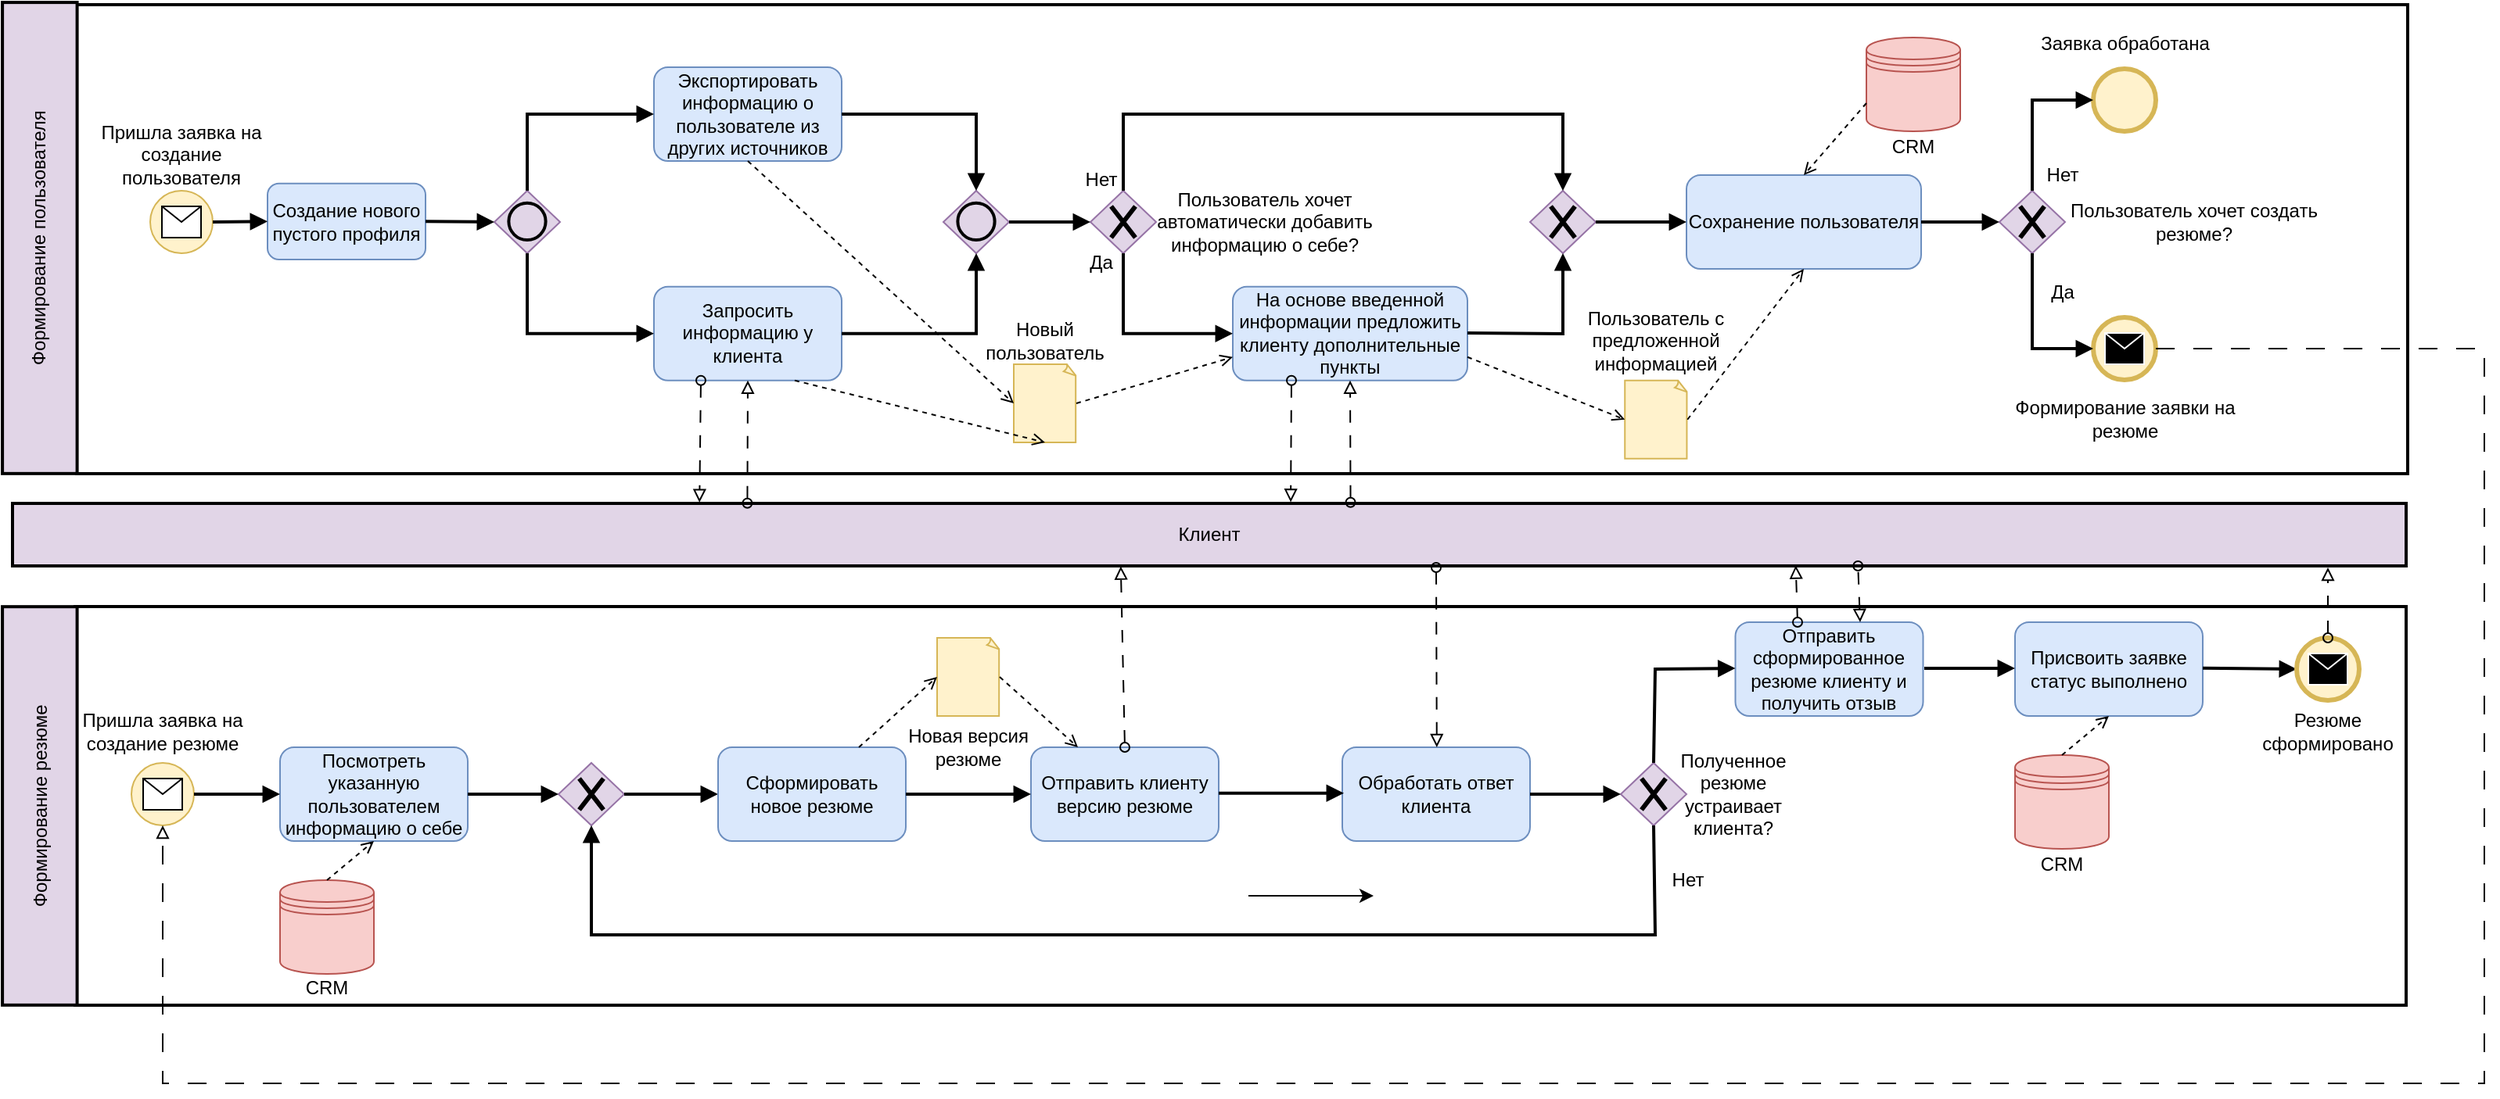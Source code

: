 <mxfile version="21.0.8" type="device"><diagram name="Page-1" id="_cXntDTNRPEep7a2FzPp"><mxGraphModel dx="1909" dy="1064" grid="1" gridSize="10" guides="1" tooltips="1" connect="1" arrows="1" fold="1" page="1" pageScale="1" pageWidth="850" pageHeight="1100" math="0" shadow="0"><root><mxCell id="0"/><mxCell id="1" parent="0"/><mxCell id="vEyE3_9pZiBSSuTvxv49-89" value="" style="rounded=0;whiteSpace=wrap;html=1;fillColor=none;strokeWidth=2;" vertex="1" parent="1"><mxGeometry x="71" y="80" width="1490" height="300" as="geometry"/></mxCell><mxCell id="vEyE3_9pZiBSSuTvxv49-10" value="" style="rhombus;whiteSpace=wrap;html=1;fillColor=#e1d5e7;strokeColor=#9673a6;" vertex="1" parent="1"><mxGeometry x="338" y="199" width="42" height="40" as="geometry"/></mxCell><mxCell id="A6S2aYvlykGqpmngJa8g-48" value="" style="rounded=0;whiteSpace=wrap;html=1;fillColor=none;strokeWidth=2;" parent="1" vertex="1"><mxGeometry x="70" y="465" width="1490" height="255" as="geometry"/></mxCell><mxCell id="A6S2aYvlykGqpmngJa8g-1" value="Клиент" style="rounded=0;whiteSpace=wrap;html=1;strokeWidth=2;fillColor=#e1d5e7;strokeColor=#000000;" parent="1" vertex="1"><mxGeometry x="30" y="399" width="1530" height="40" as="geometry"/></mxCell><mxCell id="A6S2aYvlykGqpmngJa8g-2" value="" style="ellipse;whiteSpace=wrap;html=1;aspect=fixed;fillColor=#fff2cc;strokeColor=#d6b656;" parent="1" vertex="1"><mxGeometry x="106" y="565" width="40" height="40" as="geometry"/></mxCell><mxCell id="A6S2aYvlykGqpmngJa8g-3" value="" style="shape=message;html=1;html=1;outlineConnect=0;labelPosition=center;verticalLabelPosition=bottom;align=center;verticalAlign=top;" parent="1" vertex="1"><mxGeometry x="113.5" y="575" width="25" height="20" as="geometry"/></mxCell><mxCell id="A6S2aYvlykGqpmngJa8g-5" value="Пришла заявка на создание резюме" style="text;html=1;strokeColor=none;fillColor=none;align=center;verticalAlign=middle;whiteSpace=wrap;rounded=0;" parent="1" vertex="1"><mxGeometry x="71" y="525" width="110" height="40" as="geometry"/></mxCell><mxCell id="A6S2aYvlykGqpmngJa8g-6" value="Посмотреть указанную пользователем информацию о себе" style="rounded=1;whiteSpace=wrap;html=1;fillColor=#dae8fc;strokeColor=#6c8ebf;" parent="1" vertex="1"><mxGeometry x="201" y="555" width="120" height="60" as="geometry"/></mxCell><mxCell id="A6S2aYvlykGqpmngJa8g-7" value="" style="endArrow=block;html=1;rounded=0;exitX=1;exitY=0.5;exitDx=0;exitDy=0;entryX=0;entryY=0.5;entryDx=0;entryDy=0;strokeWidth=2;endFill=1;" parent="1" source="A6S2aYvlykGqpmngJa8g-2" target="A6S2aYvlykGqpmngJa8g-6" edge="1"><mxGeometry width="50" height="50" relative="1" as="geometry"><mxPoint x="141" y="655" as="sourcePoint"/><mxPoint x="191" y="605" as="targetPoint"/></mxGeometry></mxCell><mxCell id="A6S2aYvlykGqpmngJa8g-9" value="" style="rhombus;whiteSpace=wrap;html=1;fillColor=#e1d5e7;strokeColor=#9673a6;" parent="1" vertex="1"><mxGeometry x="379" y="565" width="42" height="40" as="geometry"/></mxCell><mxCell id="A6S2aYvlykGqpmngJa8g-10" value="" style="endArrow=block;html=1;rounded=0;entryX=0;entryY=0.5;entryDx=0;entryDy=0;strokeWidth=2;endFill=1;exitX=1;exitY=0.5;exitDx=0;exitDy=0;" parent="1" source="A6S2aYvlykGqpmngJa8g-6" target="A6S2aYvlykGqpmngJa8g-9" edge="1"><mxGeometry width="50" height="50" relative="1" as="geometry"><mxPoint x="331" y="595" as="sourcePoint"/><mxPoint x="376" y="584.71" as="targetPoint"/></mxGeometry></mxCell><mxCell id="A6S2aYvlykGqpmngJa8g-11" value="" style="shape=umlDestroy;whiteSpace=wrap;html=1;strokeWidth=3;targetShapes=umlLifeline;" parent="1" vertex="1"><mxGeometry x="392.25" y="575" width="15.5" height="20" as="geometry"/></mxCell><mxCell id="A6S2aYvlykGqpmngJa8g-12" value="" style="endArrow=block;html=1;rounded=0;entryX=0;entryY=0.5;entryDx=0;entryDy=0;strokeWidth=2;endFill=1;" parent="1" target="A6S2aYvlykGqpmngJa8g-14" edge="1"><mxGeometry width="50" height="50" relative="1" as="geometry"><mxPoint x="421" y="585" as="sourcePoint"/><mxPoint x="479" y="584.58" as="targetPoint"/><Array as="points"><mxPoint x="451" y="585"/></Array></mxGeometry></mxCell><mxCell id="A6S2aYvlykGqpmngJa8g-14" value="Сформировать новое резюме" style="rounded=1;whiteSpace=wrap;html=1;fillColor=#dae8fc;strokeColor=#6c8ebf;" parent="1" vertex="1"><mxGeometry x="481" y="555" width="120" height="60" as="geometry"/></mxCell><mxCell id="A6S2aYvlykGqpmngJa8g-15" value="" style="whiteSpace=wrap;html=1;shape=mxgraph.basic.document;fillColor=#fff2cc;strokeColor=#d6b656;" parent="1" vertex="1"><mxGeometry x="621" y="485" width="40" height="50" as="geometry"/></mxCell><mxCell id="A6S2aYvlykGqpmngJa8g-16" value="" style="endArrow=open;html=1;rounded=0;exitX=0.75;exitY=0;exitDx=0;exitDy=0;entryX=0;entryY=0.5;entryDx=0;entryDy=0;entryPerimeter=0;dashed=1;endFill=0;" parent="1" source="A6S2aYvlykGqpmngJa8g-14" target="A6S2aYvlykGqpmngJa8g-15" edge="1"><mxGeometry width="50" height="50" relative="1" as="geometry"><mxPoint x="591" y="705" as="sourcePoint"/><mxPoint x="641" y="655" as="targetPoint"/></mxGeometry></mxCell><mxCell id="A6S2aYvlykGqpmngJa8g-17" value="Отправить клиенту версию резюме" style="rounded=1;whiteSpace=wrap;html=1;fillColor=#dae8fc;strokeColor=#6c8ebf;" parent="1" vertex="1"><mxGeometry x="681" y="555" width="120" height="60" as="geometry"/></mxCell><mxCell id="A6S2aYvlykGqpmngJa8g-19" value="" style="endArrow=block;html=1;rounded=0;entryX=0;entryY=0.5;entryDx=0;entryDy=0;strokeWidth=2;endFill=1;exitX=1;exitY=0.5;exitDx=0;exitDy=0;" parent="1" source="A6S2aYvlykGqpmngJa8g-14" target="A6S2aYvlykGqpmngJa8g-17" edge="1"><mxGeometry width="50" height="50" relative="1" as="geometry"><mxPoint x="431" y="595" as="sourcePoint"/><mxPoint x="491" y="595" as="targetPoint"/><Array as="points"/></mxGeometry></mxCell><mxCell id="A6S2aYvlykGqpmngJa8g-20" value="" style="endArrow=open;html=1;rounded=0;exitX=1;exitY=0.5;exitDx=0;exitDy=0;entryX=0.25;entryY=0;entryDx=0;entryDy=0;dashed=1;endFill=0;exitPerimeter=0;" parent="1" source="A6S2aYvlykGqpmngJa8g-15" target="A6S2aYvlykGqpmngJa8g-17" edge="1"><mxGeometry width="50" height="50" relative="1" as="geometry"><mxPoint x="581" y="565" as="sourcePoint"/><mxPoint x="631" y="510" as="targetPoint"/></mxGeometry></mxCell><mxCell id="A6S2aYvlykGqpmngJa8g-21" value="Новая версия&lt;br&gt;резюме" style="text;html=1;strokeColor=none;fillColor=none;align=center;verticalAlign=middle;whiteSpace=wrap;rounded=0;" parent="1" vertex="1"><mxGeometry x="586" y="535" width="110" height="40" as="geometry"/></mxCell><mxCell id="A6S2aYvlykGqpmngJa8g-22" value="" style="endArrow=block;html=1;rounded=0;exitX=0.5;exitY=0;exitDx=0;exitDy=0;startArrow=oval;startFill=0;endFill=0;dashed=1;strokeWidth=1;dashPattern=8 8;entryX=0.463;entryY=1.007;entryDx=0;entryDy=0;entryPerimeter=0;targetPerimeterSpacing=0;" parent="1" source="A6S2aYvlykGqpmngJa8g-17" target="A6S2aYvlykGqpmngJa8g-1" edge="1"><mxGeometry width="50" height="50" relative="1" as="geometry"><mxPoint x="810" y="545" as="sourcePoint"/><mxPoint x="740" y="455" as="targetPoint"/></mxGeometry></mxCell><mxCell id="A6S2aYvlykGqpmngJa8g-23" value="Обработать ответ клиента" style="rounded=1;whiteSpace=wrap;html=1;fillColor=#dae8fc;strokeColor=#6c8ebf;" parent="1" vertex="1"><mxGeometry x="880" y="555" width="120" height="60" as="geometry"/></mxCell><mxCell id="A6S2aYvlykGqpmngJa8g-24" value="" style="endArrow=block;html=1;rounded=0;entryX=0;entryY=0.5;entryDx=0;entryDy=0;strokeWidth=2;endFill=1;exitX=1;exitY=0.5;exitDx=0;exitDy=0;" parent="1" edge="1"><mxGeometry width="50" height="50" relative="1" as="geometry"><mxPoint x="801" y="584.41" as="sourcePoint"/><mxPoint x="881" y="584.41" as="targetPoint"/><Array as="points"/></mxGeometry></mxCell><mxCell id="A6S2aYvlykGqpmngJa8g-25" value="" style="endArrow=oval;html=1;rounded=0;exitX=0.5;exitY=0;exitDx=0;exitDy=0;startArrow=block;startFill=0;endFill=0;dashed=1;strokeWidth=1;dashPattern=8 8;" parent="1" edge="1"><mxGeometry width="50" height="50" relative="1" as="geometry"><mxPoint x="940.41" y="555" as="sourcePoint"/><mxPoint x="940" y="440" as="targetPoint"/></mxGeometry></mxCell><mxCell id="A6S2aYvlykGqpmngJa8g-28" value="" style="rhombus;whiteSpace=wrap;html=1;fillColor=#e1d5e7;strokeColor=#9673a6;" parent="1" vertex="1"><mxGeometry x="1058" y="565" width="42" height="40" as="geometry"/></mxCell><mxCell id="A6S2aYvlykGqpmngJa8g-29" value="" style="endArrow=block;html=1;rounded=0;entryX=0;entryY=0.5;entryDx=0;entryDy=0;strokeWidth=2;endFill=1;exitX=1;exitY=0.5;exitDx=0;exitDy=0;" parent="1" target="A6S2aYvlykGqpmngJa8g-28" edge="1"><mxGeometry width="50" height="50" relative="1" as="geometry"><mxPoint x="1000" y="585" as="sourcePoint"/><mxPoint x="1055" y="584.71" as="targetPoint"/></mxGeometry></mxCell><mxCell id="A6S2aYvlykGqpmngJa8g-30" value="" style="shape=umlDestroy;whiteSpace=wrap;html=1;strokeWidth=3;targetShapes=umlLifeline;" parent="1" vertex="1"><mxGeometry x="1071.25" y="575" width="15.5" height="20" as="geometry"/></mxCell><mxCell id="A6S2aYvlykGqpmngJa8g-31" value="Полученное резюме устраивает клиента?" style="text;html=1;strokeColor=none;fillColor=none;align=center;verticalAlign=middle;whiteSpace=wrap;rounded=0;" parent="1" vertex="1"><mxGeometry x="1100" y="570" width="60" height="30" as="geometry"/></mxCell><mxCell id="A6S2aYvlykGqpmngJa8g-32" value="" style="endArrow=block;html=1;rounded=0;strokeWidth=2;endFill=1;exitX=0.5;exitY=1;exitDx=0;exitDy=0;" parent="1" source="A6S2aYvlykGqpmngJa8g-28" edge="1"><mxGeometry width="50" height="50" relative="1" as="geometry"><mxPoint x="331" y="595" as="sourcePoint"/><mxPoint x="400" y="605" as="targetPoint"/><Array as="points"><mxPoint x="1080" y="675"/><mxPoint x="740" y="675"/><mxPoint x="400" y="675"/></Array></mxGeometry></mxCell><mxCell id="A6S2aYvlykGqpmngJa8g-33" value="Нет" style="text;html=1;strokeColor=none;fillColor=none;align=center;verticalAlign=middle;whiteSpace=wrap;rounded=0;" parent="1" vertex="1"><mxGeometry x="1071.25" y="625" width="60" height="30" as="geometry"/></mxCell><mxCell id="A6S2aYvlykGqpmngJa8g-35" value="Отправить сформированное резюме клиенту и получить отзыв" style="rounded=1;whiteSpace=wrap;html=1;fillColor=#dae8fc;strokeColor=#6c8ebf;" parent="1" vertex="1"><mxGeometry x="1131.25" y="475" width="120" height="60" as="geometry"/></mxCell><mxCell id="A6S2aYvlykGqpmngJa8g-36" value="" style="endArrow=block;html=1;rounded=0;entryX=0;entryY=0.5;entryDx=0;entryDy=0;strokeWidth=2;endFill=1;exitX=0.5;exitY=0;exitDx=0;exitDy=0;" parent="1" source="A6S2aYvlykGqpmngJa8g-28" edge="1"><mxGeometry width="50" height="50" relative="1" as="geometry"><mxPoint x="1073.25" y="504.5" as="sourcePoint"/><mxPoint x="1131.25" y="504.5" as="targetPoint"/><Array as="points"><mxPoint x="1080" y="505"/></Array></mxGeometry></mxCell><mxCell id="A6S2aYvlykGqpmngJa8g-37" value="" style="endArrow=block;html=1;rounded=0;exitX=0.5;exitY=0;exitDx=0;exitDy=0;startArrow=oval;startFill=0;endFill=0;dashed=1;strokeWidth=1;dashPattern=8 8;entryX=0.745;entryY=0.993;entryDx=0;entryDy=0;entryPerimeter=0;" parent="1" edge="1" target="A6S2aYvlykGqpmngJa8g-1"><mxGeometry width="50" height="50" relative="1" as="geometry"><mxPoint x="1171" y="475" as="sourcePoint"/><mxPoint x="1170" y="440" as="targetPoint"/></mxGeometry></mxCell><mxCell id="A6S2aYvlykGqpmngJa8g-38" value="" style="endArrow=oval;html=1;rounded=0;exitX=0.5;exitY=0;exitDx=0;exitDy=0;entryX=0.771;entryY=1;entryDx=0;entryDy=0;entryPerimeter=0;startArrow=block;startFill=0;endFill=0;dashed=1;strokeWidth=1;dashPattern=8 8;" parent="1" target="A6S2aYvlykGqpmngJa8g-1" edge="1"><mxGeometry width="50" height="50" relative="1" as="geometry"><mxPoint x="1211" y="475" as="sourcePoint"/><mxPoint x="1210" y="355" as="targetPoint"/></mxGeometry></mxCell><mxCell id="A6S2aYvlykGqpmngJa8g-39" value="Присвоить заявке статус выполнено" style="rounded=1;whiteSpace=wrap;html=1;fillColor=#dae8fc;strokeColor=#6c8ebf;" parent="1" vertex="1"><mxGeometry x="1310" y="475" width="120" height="60" as="geometry"/></mxCell><mxCell id="A6S2aYvlykGqpmngJa8g-41" value="" style="endArrow=block;html=1;rounded=0;entryX=0;entryY=0.5;entryDx=0;entryDy=0;strokeWidth=2;endFill=1;exitX=1;exitY=0.5;exitDx=0;exitDy=0;" parent="1" edge="1"><mxGeometry width="50" height="50" relative="1" as="geometry"><mxPoint x="1252" y="504.5" as="sourcePoint"/><mxPoint x="1310" y="504.5" as="targetPoint"/></mxGeometry></mxCell><mxCell id="A6S2aYvlykGqpmngJa8g-42" value="" style="endArrow=block;html=1;rounded=0;entryX=0;entryY=0.5;entryDx=0;entryDy=0;strokeWidth=2;endFill=1;exitX=1;exitY=0.5;exitDx=0;exitDy=0;" parent="1" target="A6S2aYvlykGqpmngJa8g-43" edge="1"><mxGeometry width="50" height="50" relative="1" as="geometry"><mxPoint x="1430" y="504.41" as="sourcePoint"/><mxPoint x="1488" y="504.41" as="targetPoint"/></mxGeometry></mxCell><mxCell id="A6S2aYvlykGqpmngJa8g-43" value="" style="ellipse;whiteSpace=wrap;html=1;aspect=fixed;strokeWidth=3;fillColor=#fff2cc;strokeColor=#d6b656;" parent="1" vertex="1"><mxGeometry x="1490" y="485" width="40" height="40" as="geometry"/></mxCell><mxCell id="A6S2aYvlykGqpmngJa8g-44" value="" style="shape=message;html=1;html=1;outlineConnect=0;labelPosition=center;verticalLabelPosition=bottom;align=center;verticalAlign=top;strokeColor=#FFFFFF;strokeWidth=1;shadow=0;fillColor=#000000;" parent="1" vertex="1"><mxGeometry x="1497.5" y="495" width="25" height="20" as="geometry"/></mxCell><mxCell id="A6S2aYvlykGqpmngJa8g-45" value="" style="endArrow=block;html=1;rounded=0;startArrow=oval;startFill=0;endFill=0;dashed=1;strokeWidth=1;dashPattern=8 8;" parent="1" edge="1"><mxGeometry width="50" height="50" relative="1" as="geometry"><mxPoint x="1510" y="485" as="sourcePoint"/><mxPoint x="1510" y="440" as="targetPoint"/></mxGeometry></mxCell><mxCell id="A6S2aYvlykGqpmngJa8g-46" value="Резюме сформировано" style="text;html=1;strokeColor=none;fillColor=none;align=center;verticalAlign=middle;whiteSpace=wrap;rounded=0;" parent="1" vertex="1"><mxGeometry x="1480" y="530" width="60" height="30" as="geometry"/></mxCell><mxCell id="A6S2aYvlykGqpmngJa8g-50" value="Формирование резюме" style="rounded=0;whiteSpace=wrap;html=1;rotation=-90;fillColor=#e1d5e7;strokeWidth=2;strokeColor=#000000;" parent="1" vertex="1"><mxGeometry x="-80" y="568.63" width="254.84" height="47.75" as="geometry"/></mxCell><mxCell id="A6S2aYvlykGqpmngJa8g-51" value="" style="shape=datastore;whiteSpace=wrap;html=1;fillColor=#f8cecc;strokeColor=#b85450;" parent="1" vertex="1"><mxGeometry x="201" y="640" width="60" height="60" as="geometry"/></mxCell><mxCell id="A6S2aYvlykGqpmngJa8g-52" value="" style="shape=datastore;whiteSpace=wrap;html=1;fillColor=#f8cecc;strokeColor=#b85450;" parent="1" vertex="1"><mxGeometry x="1310" y="560" width="60" height="60" as="geometry"/></mxCell><mxCell id="A6S2aYvlykGqpmngJa8g-54" value="" style="endArrow=open;html=1;rounded=0;exitX=0.5;exitY=0;exitDx=0;exitDy=0;entryX=0.5;entryY=1;entryDx=0;entryDy=0;endFill=0;dashed=1;" parent="1" source="A6S2aYvlykGqpmngJa8g-51" target="A6S2aYvlykGqpmngJa8g-6" edge="1"><mxGeometry width="50" height="50" relative="1" as="geometry"><mxPoint x="260" y="680" as="sourcePoint"/><mxPoint x="310" y="630" as="targetPoint"/></mxGeometry></mxCell><mxCell id="A6S2aYvlykGqpmngJa8g-55" value="" style="endArrow=open;html=1;rounded=0;exitX=0.5;exitY=0;exitDx=0;exitDy=0;entryX=0.5;entryY=1;entryDx=0;entryDy=0;endFill=0;dashed=1;" parent="1" edge="1"><mxGeometry width="50" height="50" relative="1" as="geometry"><mxPoint x="1340" y="560" as="sourcePoint"/><mxPoint x="1370" y="535" as="targetPoint"/></mxGeometry></mxCell><mxCell id="A6S2aYvlykGqpmngJa8g-56" value="CRM" style="text;html=1;strokeColor=none;fillColor=none;align=center;verticalAlign=middle;whiteSpace=wrap;rounded=0;" parent="1" vertex="1"><mxGeometry x="201" y="694" width="60" height="30" as="geometry"/></mxCell><mxCell id="A6S2aYvlykGqpmngJa8g-57" value="CRM" style="text;html=1;strokeColor=none;fillColor=none;align=center;verticalAlign=middle;whiteSpace=wrap;rounded=0;" parent="1" vertex="1"><mxGeometry x="1310" y="615" width="60" height="30" as="geometry"/></mxCell><mxCell id="A6S2aYvlykGqpmngJa8g-58" value="" style="edgeStyle=none;orthogonalLoop=1;jettySize=auto;html=1;rounded=0;" parent="1" edge="1"><mxGeometry width="80" relative="1" as="geometry"><mxPoint x="820" y="650" as="sourcePoint"/><mxPoint x="900" y="650" as="targetPoint"/><Array as="points"/></mxGeometry></mxCell><mxCell id="vEyE3_9pZiBSSuTvxv49-1" value="Формирование пользователя" style="rounded=0;whiteSpace=wrap;html=1;rotation=-90;fillColor=#e1d5e7;strokeWidth=2;strokeColor=#000000;" vertex="1" parent="1"><mxGeometry x="-103.26" y="205.36" width="301.37" height="47.75" as="geometry"/></mxCell><mxCell id="vEyE3_9pZiBSSuTvxv49-5" value="" style="ellipse;whiteSpace=wrap;html=1;aspect=fixed;fillColor=#fff2cc;strokeColor=#d6b656;" vertex="1" parent="1"><mxGeometry x="118" y="199" width="40" height="40" as="geometry"/></mxCell><mxCell id="vEyE3_9pZiBSSuTvxv49-6" value="" style="shape=message;html=1;html=1;outlineConnect=0;labelPosition=center;verticalLabelPosition=bottom;align=center;verticalAlign=top;" vertex="1" parent="1"><mxGeometry x="125.5" y="209" width="25" height="20" as="geometry"/></mxCell><mxCell id="vEyE3_9pZiBSSuTvxv49-7" value="Пришла заявка на создание пользователя" style="text;html=1;strokeColor=none;fillColor=none;align=center;verticalAlign=middle;whiteSpace=wrap;rounded=0;" vertex="1" parent="1"><mxGeometry x="83" y="156" width="110" height="40" as="geometry"/></mxCell><mxCell id="vEyE3_9pZiBSSuTvxv49-12" value="Экспортировать информацию о пользователе из других источников" style="rounded=1;whiteSpace=wrap;html=1;fillColor=#dae8fc;strokeColor=#6c8ebf;" vertex="1" parent="1"><mxGeometry x="440" y="120" width="120" height="60" as="geometry"/></mxCell><mxCell id="vEyE3_9pZiBSSuTvxv49-17" value="" style="rhombus;whiteSpace=wrap;html=1;fillColor=#e1d5e7;strokeColor=#9673a6;" vertex="1" parent="1"><mxGeometry x="625" y="199" width="42" height="40" as="geometry"/></mxCell><mxCell id="vEyE3_9pZiBSSuTvxv49-20" value="Создание нового пустого профиля" style="rounded=1;whiteSpace=wrap;html=1;fillColor=#dae8fc;strokeColor=#6c8ebf;" vertex="1" parent="1"><mxGeometry x="193" y="194.37" width="101" height="48.63" as="geometry"/></mxCell><mxCell id="vEyE3_9pZiBSSuTvxv49-21" value="" style="endArrow=block;html=1;rounded=0;exitX=1;exitY=0.5;exitDx=0;exitDy=0;entryX=0;entryY=0.5;entryDx=0;entryDy=0;strokeWidth=2;endFill=1;" edge="1" parent="1" source="vEyE3_9pZiBSSuTvxv49-5" target="vEyE3_9pZiBSSuTvxv49-20"><mxGeometry width="50" height="50" relative="1" as="geometry"><mxPoint x="349" y="249" as="sourcePoint"/><mxPoint x="467" y="290" as="targetPoint"/><Array as="points"/></mxGeometry></mxCell><mxCell id="vEyE3_9pZiBSSuTvxv49-22" value="" style="endArrow=block;html=1;rounded=0;exitX=1;exitY=0.5;exitDx=0;exitDy=0;entryX=0;entryY=0.5;entryDx=0;entryDy=0;strokeWidth=2;endFill=1;" edge="1" parent="1" source="vEyE3_9pZiBSSuTvxv49-20" target="vEyE3_9pZiBSSuTvxv49-10"><mxGeometry width="50" height="50" relative="1" as="geometry"><mxPoint x="359" y="259" as="sourcePoint"/><mxPoint x="477" y="300" as="targetPoint"/><Array as="points"/></mxGeometry></mxCell><mxCell id="vEyE3_9pZiBSSuTvxv49-25" value="" style="endArrow=block;html=1;rounded=0;exitX=0.5;exitY=0;exitDx=0;exitDy=0;entryX=0;entryY=0.5;entryDx=0;entryDy=0;strokeWidth=2;endFill=1;edgeStyle=orthogonalEdgeStyle;" edge="1" parent="1" source="vEyE3_9pZiBSSuTvxv49-10" target="vEyE3_9pZiBSSuTvxv49-12"><mxGeometry width="50" height="50" relative="1" as="geometry"><mxPoint x="304" y="229" as="sourcePoint"/><mxPoint x="348" y="229" as="targetPoint"/></mxGeometry></mxCell><mxCell id="vEyE3_9pZiBSSuTvxv49-26" value="" style="endArrow=block;html=1;rounded=0;exitX=1;exitY=0.5;exitDx=0;exitDy=0;entryX=0.5;entryY=0;entryDx=0;entryDy=0;strokeWidth=2;endFill=1;edgeStyle=orthogonalEdgeStyle;" edge="1" parent="1" source="vEyE3_9pZiBSSuTvxv49-12" target="vEyE3_9pZiBSSuTvxv49-17"><mxGeometry width="50" height="50" relative="1" as="geometry"><mxPoint x="314" y="239" as="sourcePoint"/><mxPoint x="358" y="239" as="targetPoint"/></mxGeometry></mxCell><mxCell id="vEyE3_9pZiBSSuTvxv49-30" value="" style="ellipse;whiteSpace=wrap;html=1;aspect=fixed;fillColor=none;strokeWidth=2;" vertex="1" parent="1"><mxGeometry x="347.18" y="206.87" width="23.63" height="23.63" as="geometry"/></mxCell><mxCell id="vEyE3_9pZiBSSuTvxv49-31" value="" style="ellipse;whiteSpace=wrap;html=1;aspect=fixed;fillColor=none;strokeWidth=2;" vertex="1" parent="1"><mxGeometry x="634.18" y="206.87" width="23.63" height="23.63" as="geometry"/></mxCell><mxCell id="vEyE3_9pZiBSSuTvxv49-32" value="Запросить информацию у клиента" style="rounded=1;whiteSpace=wrap;html=1;fillColor=#dae8fc;strokeColor=#6c8ebf;" vertex="1" parent="1"><mxGeometry x="440" y="260.38" width="120" height="60" as="geometry"/></mxCell><mxCell id="vEyE3_9pZiBSSuTvxv49-34" value="" style="endArrow=block;html=1;rounded=0;exitX=0.5;exitY=1;exitDx=0;exitDy=0;entryX=0;entryY=0.5;entryDx=0;entryDy=0;strokeWidth=2;endFill=1;edgeStyle=orthogonalEdgeStyle;" edge="1" parent="1" source="vEyE3_9pZiBSSuTvxv49-10" target="vEyE3_9pZiBSSuTvxv49-32"><mxGeometry width="50" height="50" relative="1" as="geometry"><mxPoint x="369" y="209" as="sourcePoint"/><mxPoint x="450" y="160" as="targetPoint"/></mxGeometry></mxCell><mxCell id="vEyE3_9pZiBSSuTvxv49-35" value="" style="endArrow=block;html=1;rounded=0;exitX=1;exitY=0.5;exitDx=0;exitDy=0;entryX=0.5;entryY=1;entryDx=0;entryDy=0;strokeWidth=2;endFill=1;edgeStyle=orthogonalEdgeStyle;" edge="1" parent="1" source="vEyE3_9pZiBSSuTvxv49-32" target="vEyE3_9pZiBSSuTvxv49-17"><mxGeometry width="50" height="50" relative="1" as="geometry"><mxPoint x="369" y="249" as="sourcePoint"/><mxPoint x="450" y="300" as="targetPoint"/></mxGeometry></mxCell><mxCell id="vEyE3_9pZiBSSuTvxv49-36" value="" style="whiteSpace=wrap;html=1;shape=mxgraph.basic.document;fillColor=#fff2cc;strokeColor=#d6b656;" vertex="1" parent="1"><mxGeometry x="670" y="310" width="40" height="50" as="geometry"/></mxCell><mxCell id="vEyE3_9pZiBSSuTvxv49-37" value="" style="endArrow=open;html=1;rounded=0;exitX=0.5;exitY=1;exitDx=0;exitDy=0;entryX=0;entryY=0.5;entryDx=0;entryDy=0;entryPerimeter=0;dashed=1;endFill=0;" edge="1" parent="1" source="vEyE3_9pZiBSSuTvxv49-12" target="vEyE3_9pZiBSSuTvxv49-36"><mxGeometry width="50" height="50" relative="1" as="geometry"><mxPoint x="581" y="565" as="sourcePoint"/><mxPoint x="631" y="520" as="targetPoint"/></mxGeometry></mxCell><mxCell id="vEyE3_9pZiBSSuTvxv49-38" value="" style="endArrow=open;html=1;rounded=0;exitX=0.75;exitY=1;exitDx=0;exitDy=0;entryX=0.5;entryY=1;entryDx=0;entryDy=0;entryPerimeter=0;dashed=1;endFill=0;" edge="1" parent="1" source="vEyE3_9pZiBSSuTvxv49-32" target="vEyE3_9pZiBSSuTvxv49-36"><mxGeometry width="50" height="50" relative="1" as="geometry"><mxPoint x="591" y="575" as="sourcePoint"/><mxPoint x="641" y="530" as="targetPoint"/></mxGeometry></mxCell><mxCell id="vEyE3_9pZiBSSuTvxv49-39" value="Новый пользователь" style="text;html=1;strokeColor=none;fillColor=none;align=center;verticalAlign=middle;whiteSpace=wrap;rounded=0;" vertex="1" parent="1"><mxGeometry x="660" y="280" width="60" height="30" as="geometry"/></mxCell><mxCell id="vEyE3_9pZiBSSuTvxv49-42" value="" style="rhombus;whiteSpace=wrap;html=1;fillColor=#e1d5e7;strokeColor=#9673a6;" vertex="1" parent="1"><mxGeometry x="719" y="199" width="42" height="40" as="geometry"/></mxCell><mxCell id="vEyE3_9pZiBSSuTvxv49-43" value="" style="shape=umlDestroy;whiteSpace=wrap;html=1;strokeWidth=3;targetShapes=umlLifeline;" vertex="1" parent="1"><mxGeometry x="732.25" y="209" width="15.5" height="20" as="geometry"/></mxCell><mxCell id="vEyE3_9pZiBSSuTvxv49-45" value="" style="endArrow=block;html=1;rounded=0;exitX=1;exitY=0.5;exitDx=0;exitDy=0;entryX=0;entryY=0.5;entryDx=0;entryDy=0;strokeWidth=2;endFill=1;edgeStyle=orthogonalEdgeStyle;" edge="1" parent="1" source="vEyE3_9pZiBSSuTvxv49-17" target="vEyE3_9pZiBSSuTvxv49-42"><mxGeometry width="50" height="50" relative="1" as="geometry"><mxPoint x="570" y="300" as="sourcePoint"/><mxPoint x="656" y="249" as="targetPoint"/></mxGeometry></mxCell><mxCell id="vEyE3_9pZiBSSuTvxv49-46" value="На основе введенной информации предложить клиенту дополнительные пункты" style="rounded=1;whiteSpace=wrap;html=1;fillColor=#dae8fc;strokeColor=#6c8ebf;" vertex="1" parent="1"><mxGeometry x="810" y="260.38" width="150" height="60" as="geometry"/></mxCell><mxCell id="vEyE3_9pZiBSSuTvxv49-47" value="Пользователь хочет автоматически добавить информацию о себе?" style="text;html=1;strokeColor=none;fillColor=none;align=center;verticalAlign=middle;whiteSpace=wrap;rounded=0;" vertex="1" parent="1"><mxGeometry x="747.75" y="203.68" width="165" height="30" as="geometry"/></mxCell><mxCell id="vEyE3_9pZiBSSuTvxv49-48" value="" style="endArrow=block;html=1;rounded=0;exitX=0.5;exitY=1;exitDx=0;exitDy=0;entryX=0;entryY=0.5;entryDx=0;entryDy=0;strokeWidth=2;endFill=1;edgeStyle=orthogonalEdgeStyle;" edge="1" parent="1" source="vEyE3_9pZiBSSuTvxv49-42" target="vEyE3_9pZiBSSuTvxv49-46"><mxGeometry width="50" height="50" relative="1" as="geometry"><mxPoint x="570" y="300" as="sourcePoint"/><mxPoint x="656" y="249" as="targetPoint"/></mxGeometry></mxCell><mxCell id="vEyE3_9pZiBSSuTvxv49-50" value="Да" style="text;html=1;strokeColor=none;fillColor=none;align=center;verticalAlign=middle;whiteSpace=wrap;rounded=0;" vertex="1" parent="1"><mxGeometry x="696" y="230.38" width="60" height="30" as="geometry"/></mxCell><mxCell id="vEyE3_9pZiBSSuTvxv49-51" value="" style="endArrow=open;html=1;rounded=0;exitX=1;exitY=0.5;exitDx=0;exitDy=0;entryX=0;entryY=0.75;entryDx=0;entryDy=0;dashed=1;endFill=0;exitPerimeter=0;" edge="1" parent="1" source="vEyE3_9pZiBSSuTvxv49-36" target="vEyE3_9pZiBSSuTvxv49-46"><mxGeometry width="50" height="50" relative="1" as="geometry"><mxPoint x="510" y="330" as="sourcePoint"/><mxPoint x="700" y="370" as="targetPoint"/></mxGeometry></mxCell><mxCell id="vEyE3_9pZiBSSuTvxv49-52" value="" style="rhombus;whiteSpace=wrap;html=1;fillColor=#e1d5e7;strokeColor=#9673a6;" vertex="1" parent="1"><mxGeometry x="1000" y="199" width="42" height="40" as="geometry"/></mxCell><mxCell id="vEyE3_9pZiBSSuTvxv49-53" value="" style="shape=umlDestroy;whiteSpace=wrap;html=1;strokeWidth=3;targetShapes=umlLifeline;" vertex="1" parent="1"><mxGeometry x="1013.25" y="209" width="15.5" height="20" as="geometry"/></mxCell><mxCell id="vEyE3_9pZiBSSuTvxv49-54" value="" style="endArrow=block;html=1;rounded=0;exitX=0.5;exitY=1;exitDx=0;exitDy=0;entryX=0.5;entryY=1;entryDx=0;entryDy=0;strokeWidth=2;endFill=1;edgeStyle=orthogonalEdgeStyle;" edge="1" parent="1" target="vEyE3_9pZiBSSuTvxv49-52"><mxGeometry width="50" height="50" relative="1" as="geometry"><mxPoint x="960" y="290" as="sourcePoint"/><mxPoint x="1030" y="341" as="targetPoint"/></mxGeometry></mxCell><mxCell id="vEyE3_9pZiBSSuTvxv49-55" value="" style="endArrow=block;html=1;rounded=0;exitX=0.5;exitY=0;exitDx=0;exitDy=0;entryX=0.5;entryY=0;entryDx=0;entryDy=0;strokeWidth=2;endFill=1;edgeStyle=orthogonalEdgeStyle;" edge="1" parent="1" source="vEyE3_9pZiBSSuTvxv49-42" target="vEyE3_9pZiBSSuTvxv49-52"><mxGeometry width="50" height="50" relative="1" as="geometry"><mxPoint x="750" y="249" as="sourcePoint"/><mxPoint x="820" y="300" as="targetPoint"/><Array as="points"><mxPoint x="740" y="150"/><mxPoint x="1021" y="150"/></Array></mxGeometry></mxCell><mxCell id="vEyE3_9pZiBSSuTvxv49-56" value="Нет" style="text;html=1;strokeColor=none;fillColor=none;align=center;verticalAlign=middle;whiteSpace=wrap;rounded=0;" vertex="1" parent="1"><mxGeometry x="696" y="176.87" width="60" height="30" as="geometry"/></mxCell><mxCell id="vEyE3_9pZiBSSuTvxv49-57" value="Сохранение пользователя" style="rounded=1;whiteSpace=wrap;html=1;fillColor=#dae8fc;strokeColor=#6c8ebf;" vertex="1" parent="1"><mxGeometry x="1100" y="189" width="150" height="60" as="geometry"/></mxCell><mxCell id="vEyE3_9pZiBSSuTvxv49-59" value="" style="endArrow=block;html=1;rounded=0;exitX=1;exitY=0.5;exitDx=0;exitDy=0;entryX=0;entryY=0.5;entryDx=0;entryDy=0;strokeWidth=2;endFill=1;edgeStyle=orthogonalEdgeStyle;" edge="1" parent="1" source="vEyE3_9pZiBSSuTvxv49-52" target="vEyE3_9pZiBSSuTvxv49-57"><mxGeometry width="50" height="50" relative="1" as="geometry"><mxPoint x="970" y="300" as="sourcePoint"/><mxPoint x="1031" y="249" as="targetPoint"/></mxGeometry></mxCell><mxCell id="vEyE3_9pZiBSSuTvxv49-60" value="" style="whiteSpace=wrap;html=1;shape=mxgraph.basic.document;fillColor=#fff2cc;strokeColor=#d6b656;" vertex="1" parent="1"><mxGeometry x="1060.63" y="320.38" width="40" height="50" as="geometry"/></mxCell><mxCell id="vEyE3_9pZiBSSuTvxv49-61" value="Пользователь с предложенной информацией" style="text;html=1;strokeColor=none;fillColor=none;align=center;verticalAlign=middle;whiteSpace=wrap;rounded=0;" vertex="1" parent="1"><mxGeometry x="1011.25" y="280" width="138.75" height="30" as="geometry"/></mxCell><mxCell id="vEyE3_9pZiBSSuTvxv49-62" value="" style="endArrow=open;html=1;rounded=0;exitX=1;exitY=0.75;exitDx=0;exitDy=0;entryX=0;entryY=0.5;entryDx=0;entryDy=0;dashed=1;endFill=0;entryPerimeter=0;" edge="1" parent="1" source="vEyE3_9pZiBSSuTvxv49-46" target="vEyE3_9pZiBSSuTvxv49-60"><mxGeometry width="50" height="50" relative="1" as="geometry"><mxPoint x="720" y="345" as="sourcePoint"/><mxPoint x="820" y="315" as="targetPoint"/></mxGeometry></mxCell><mxCell id="vEyE3_9pZiBSSuTvxv49-63" value="" style="endArrow=open;html=1;rounded=0;exitX=1;exitY=0.5;exitDx=0;exitDy=0;entryX=0.5;entryY=1;entryDx=0;entryDy=0;dashed=1;endFill=0;exitPerimeter=0;" edge="1" parent="1" source="vEyE3_9pZiBSSuTvxv49-60" target="vEyE3_9pZiBSSuTvxv49-57"><mxGeometry width="50" height="50" relative="1" as="geometry"><mxPoint x="730" y="355" as="sourcePoint"/><mxPoint x="830" y="325" as="targetPoint"/></mxGeometry></mxCell><mxCell id="vEyE3_9pZiBSSuTvxv49-64" value="" style="shape=datastore;whiteSpace=wrap;html=1;fillColor=#f8cecc;strokeColor=#b85450;" vertex="1" parent="1"><mxGeometry x="1215" y="101" width="60" height="60" as="geometry"/></mxCell><mxCell id="vEyE3_9pZiBSSuTvxv49-65" value="" style="endArrow=open;html=1;rounded=0;exitX=0;exitY=0.7;exitDx=0;exitDy=0;entryX=0.5;entryY=0;entryDx=0;entryDy=0;endFill=0;dashed=1;" edge="1" parent="1" source="vEyE3_9pZiBSSuTvxv49-64" target="vEyE3_9pZiBSSuTvxv49-57"><mxGeometry width="50" height="50" relative="1" as="geometry"><mxPoint x="1245" y="71" as="sourcePoint"/><mxPoint x="1275" y="46" as="targetPoint"/></mxGeometry></mxCell><mxCell id="vEyE3_9pZiBSSuTvxv49-66" value="CRM" style="text;html=1;strokeColor=none;fillColor=none;align=center;verticalAlign=middle;whiteSpace=wrap;rounded=0;" vertex="1" parent="1"><mxGeometry x="1215" y="156" width="60" height="30" as="geometry"/></mxCell><mxCell id="vEyE3_9pZiBSSuTvxv49-67" value="" style="rhombus;whiteSpace=wrap;html=1;fillColor=#e1d5e7;strokeColor=#9673a6;" vertex="1" parent="1"><mxGeometry x="1300" y="199" width="42" height="40" as="geometry"/></mxCell><mxCell id="vEyE3_9pZiBSSuTvxv49-68" value="" style="shape=umlDestroy;whiteSpace=wrap;html=1;strokeWidth=3;targetShapes=umlLifeline;" vertex="1" parent="1"><mxGeometry x="1313.25" y="209" width="15.5" height="20" as="geometry"/></mxCell><mxCell id="vEyE3_9pZiBSSuTvxv49-71" value="" style="endArrow=block;html=1;rounded=0;exitX=1;exitY=0.5;exitDx=0;exitDy=0;entryX=0;entryY=0.5;entryDx=0;entryDy=0;strokeWidth=2;endFill=1;edgeStyle=orthogonalEdgeStyle;" edge="1" parent="1" source="vEyE3_9pZiBSSuTvxv49-57" target="vEyE3_9pZiBSSuTvxv49-67"><mxGeometry width="50" height="50" relative="1" as="geometry"><mxPoint x="970" y="300" as="sourcePoint"/><mxPoint x="1031" y="249" as="targetPoint"/></mxGeometry></mxCell><mxCell id="vEyE3_9pZiBSSuTvxv49-72" value="Пользователь хочет создать резюме?" style="text;html=1;strokeColor=none;fillColor=none;align=center;verticalAlign=middle;whiteSpace=wrap;rounded=0;" vertex="1" parent="1"><mxGeometry x="1342" y="204" width="165" height="30" as="geometry"/></mxCell><mxCell id="vEyE3_9pZiBSSuTvxv49-74" value="" style="ellipse;whiteSpace=wrap;html=1;aspect=fixed;strokeWidth=3;fillColor=#fff2cc;strokeColor=#d6b656;" vertex="1" parent="1"><mxGeometry x="1360" y="121" width="40" height="40" as="geometry"/></mxCell><mxCell id="vEyE3_9pZiBSSuTvxv49-76" value="" style="endArrow=block;html=1;rounded=0;exitX=0.5;exitY=0;exitDx=0;exitDy=0;entryX=0;entryY=0.5;entryDx=0;entryDy=0;strokeWidth=2;endFill=1;edgeStyle=orthogonalEdgeStyle;" edge="1" parent="1" source="vEyE3_9pZiBSSuTvxv49-67" target="vEyE3_9pZiBSSuTvxv49-74"><mxGeometry width="50" height="50" relative="1" as="geometry"><mxPoint x="1260" y="229" as="sourcePoint"/><mxPoint x="1310" y="229" as="targetPoint"/></mxGeometry></mxCell><mxCell id="vEyE3_9pZiBSSuTvxv49-77" value="Заявка обработана" style="text;html=1;strokeColor=none;fillColor=none;align=center;verticalAlign=middle;whiteSpace=wrap;rounded=0;" vertex="1" parent="1"><mxGeometry x="1297.5" y="90" width="165" height="30" as="geometry"/></mxCell><mxCell id="vEyE3_9pZiBSSuTvxv49-78" value="Нет" style="text;html=1;strokeColor=none;fillColor=none;align=center;verticalAlign=middle;whiteSpace=wrap;rounded=0;" vertex="1" parent="1"><mxGeometry x="1257.5" y="173.68" width="165" height="30" as="geometry"/></mxCell><mxCell id="vEyE3_9pZiBSSuTvxv49-79" value="" style="ellipse;whiteSpace=wrap;html=1;aspect=fixed;strokeWidth=3;fillColor=#fff2cc;strokeColor=#d6b656;" vertex="1" parent="1"><mxGeometry x="1360" y="280" width="40" height="40" as="geometry"/></mxCell><mxCell id="vEyE3_9pZiBSSuTvxv49-80" value="" style="endArrow=block;html=1;rounded=0;exitX=0.5;exitY=1;exitDx=0;exitDy=0;entryX=0;entryY=0.5;entryDx=0;entryDy=0;strokeWidth=2;endFill=1;edgeStyle=orthogonalEdgeStyle;" edge="1" parent="1" source="vEyE3_9pZiBSSuTvxv49-67" target="vEyE3_9pZiBSSuTvxv49-79"><mxGeometry width="50" height="50" relative="1" as="geometry"><mxPoint x="1331" y="209" as="sourcePoint"/><mxPoint x="1370" y="151" as="targetPoint"/></mxGeometry></mxCell><mxCell id="vEyE3_9pZiBSSuTvxv49-81" value="Да" style="text;html=1;strokeColor=none;fillColor=none;align=center;verticalAlign=middle;whiteSpace=wrap;rounded=0;" vertex="1" parent="1"><mxGeometry x="1257.5" y="249" width="165" height="30" as="geometry"/></mxCell><mxCell id="vEyE3_9pZiBSSuTvxv49-82" value="" style="shape=message;html=1;html=1;outlineConnect=0;labelPosition=center;verticalLabelPosition=bottom;align=center;verticalAlign=top;strokeColor=#FFFFFF;strokeWidth=1;shadow=0;fillColor=#000000;" vertex="1" parent="1"><mxGeometry x="1367.5" y="290" width="25" height="20" as="geometry"/></mxCell><mxCell id="vEyE3_9pZiBSSuTvxv49-83" value="Формирование заявки на резюме" style="text;html=1;strokeColor=none;fillColor=none;align=center;verticalAlign=middle;whiteSpace=wrap;rounded=0;" vertex="1" parent="1"><mxGeometry x="1297.5" y="330" width="165" height="30" as="geometry"/></mxCell><mxCell id="vEyE3_9pZiBSSuTvxv49-84" value="" style="endArrow=block;html=1;rounded=0;exitX=1;exitY=0.5;exitDx=0;exitDy=0;entryX=0.5;entryY=1;entryDx=0;entryDy=0;dashed=1;endFill=0;edgeStyle=orthogonalEdgeStyle;dashPattern=12 12;" edge="1" parent="1" source="vEyE3_9pZiBSSuTvxv49-79" target="A6S2aYvlykGqpmngJa8g-2"><mxGeometry width="50" height="50" relative="1" as="geometry"><mxPoint x="1111" y="355" as="sourcePoint"/><mxPoint x="1185" y="259" as="targetPoint"/><Array as="points"><mxPoint x="1610" y="300"/><mxPoint x="1610" y="770"/><mxPoint x="126" y="770"/></Array></mxGeometry></mxCell><mxCell id="vEyE3_9pZiBSSuTvxv49-85" value="" style="endArrow=block;html=1;rounded=0;exitX=0.25;exitY=1;exitDx=0;exitDy=0;startArrow=oval;startFill=0;endFill=0;dashed=1;strokeWidth=1;dashPattern=8 8;entryX=0.287;entryY=-0.016;entryDx=0;entryDy=0;entryPerimeter=0;targetPerimeterSpacing=0;" edge="1" parent="1" source="vEyE3_9pZiBSSuTvxv49-32" target="A6S2aYvlykGqpmngJa8g-1"><mxGeometry width="50" height="50" relative="1" as="geometry"><mxPoint x="440" y="440" as="sourcePoint"/><mxPoint x="437" y="320" as="targetPoint"/></mxGeometry></mxCell><mxCell id="vEyE3_9pZiBSSuTvxv49-86" value="" style="endArrow=block;html=1;rounded=0;exitX=0.307;exitY=-0.003;exitDx=0;exitDy=0;startArrow=oval;startFill=0;endFill=0;dashed=1;strokeWidth=1;dashPattern=8 8;entryX=0.5;entryY=1;entryDx=0;entryDy=0;targetPerimeterSpacing=0;exitPerimeter=0;" edge="1" parent="1" source="A6S2aYvlykGqpmngJa8g-1" target="vEyE3_9pZiBSSuTvxv49-32"><mxGeometry width="50" height="50" relative="1" as="geometry"><mxPoint x="761" y="575" as="sourcePoint"/><mxPoint x="758" y="455" as="targetPoint"/></mxGeometry></mxCell><mxCell id="vEyE3_9pZiBSSuTvxv49-87" value="" style="endArrow=block;html=1;rounded=0;startArrow=oval;startFill=0;endFill=0;dashed=1;strokeWidth=1;dashPattern=8 8;targetPerimeterSpacing=0;exitX=0.25;exitY=1;exitDx=0;exitDy=0;entryX=0.534;entryY=-0.02;entryDx=0;entryDy=0;entryPerimeter=0;" edge="1" parent="1" source="vEyE3_9pZiBSSuTvxv49-46" target="A6S2aYvlykGqpmngJa8g-1"><mxGeometry width="50" height="50" relative="1" as="geometry"><mxPoint x="900" y="350" as="sourcePoint"/><mxPoint x="768" y="465" as="targetPoint"/></mxGeometry></mxCell><mxCell id="vEyE3_9pZiBSSuTvxv49-88" value="" style="endArrow=block;html=1;rounded=0;startArrow=oval;startFill=0;endFill=0;dashed=1;strokeWidth=1;dashPattern=8 8;entryX=0.5;entryY=1;entryDx=0;entryDy=0;targetPerimeterSpacing=0;exitX=0.559;exitY=-0.016;exitDx=0;exitDy=0;exitPerimeter=0;" edge="1" parent="1" source="A6S2aYvlykGqpmngJa8g-1" target="vEyE3_9pZiBSSuTvxv49-46"><mxGeometry width="50" height="50" relative="1" as="geometry"><mxPoint x="884" y="395" as="sourcePoint"/><mxPoint x="778" y="475" as="targetPoint"/></mxGeometry></mxCell></root></mxGraphModel></diagram></mxfile>